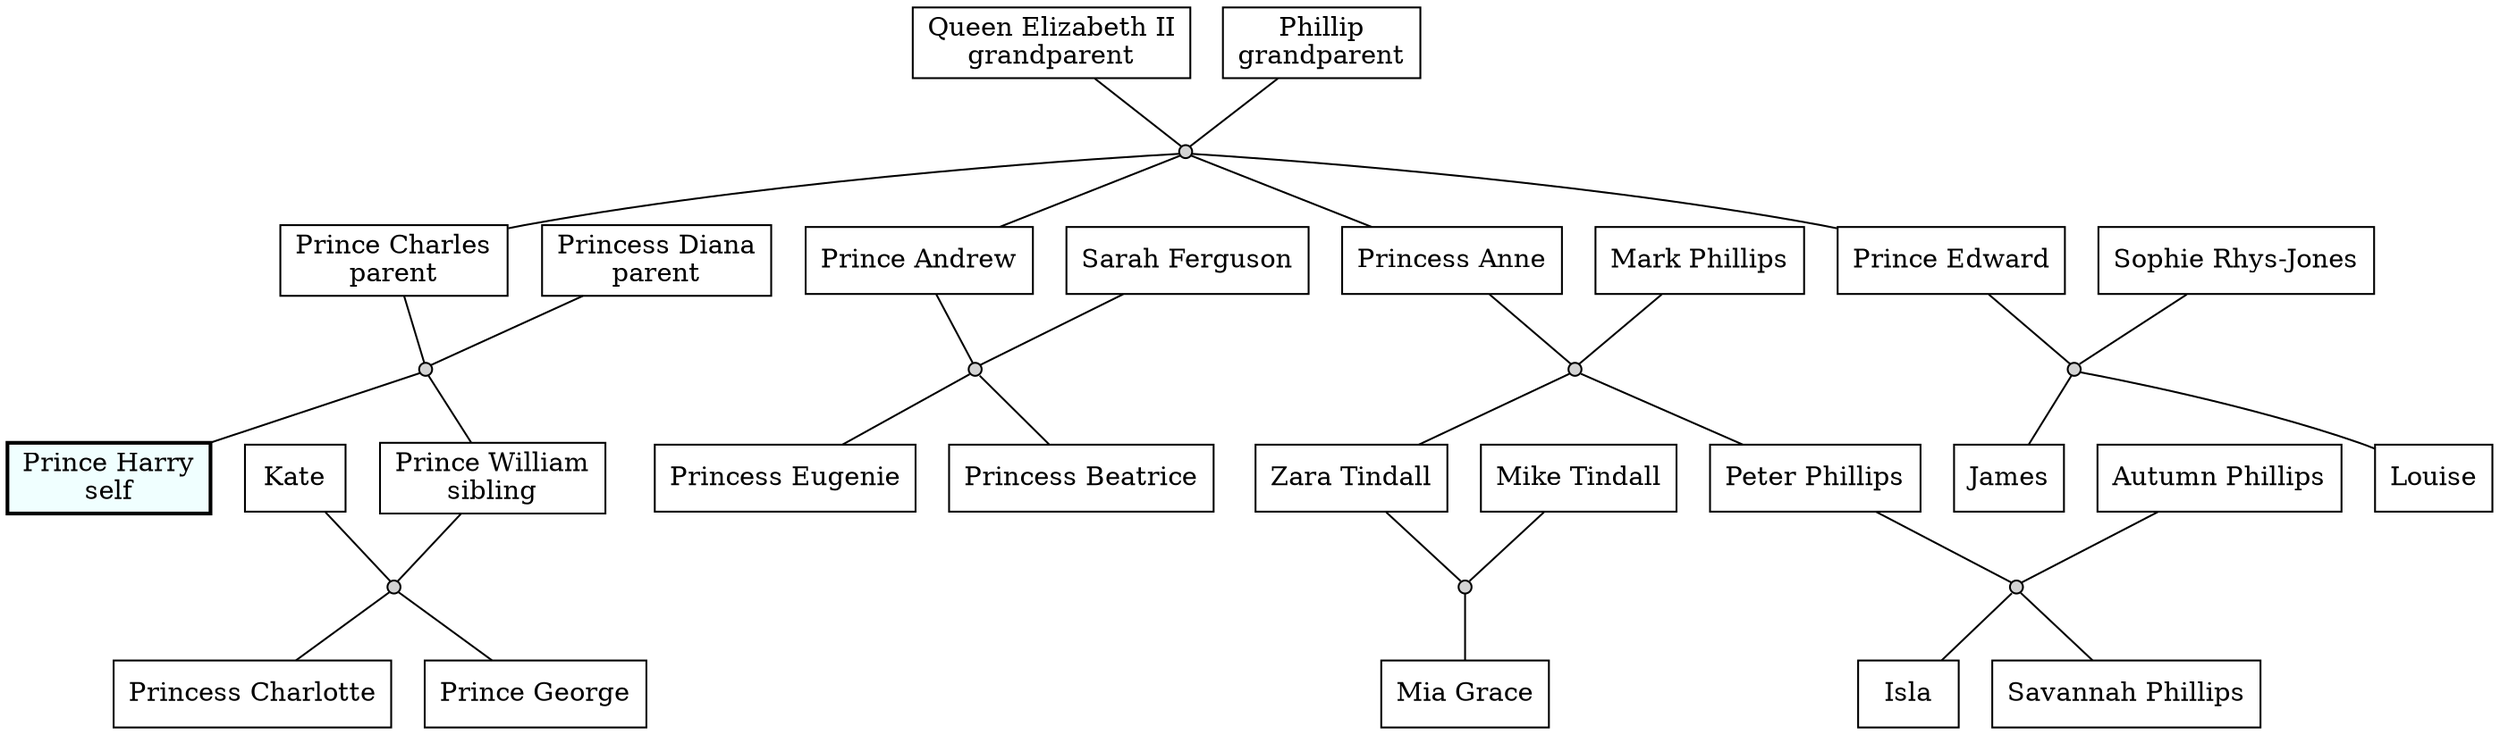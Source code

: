 graph {
"0x7ffd9b6207c0" [shape=box, label="Queen Elizabeth II\ngrandparent", style=filled, fillcolor=white];
"0x7ffd9b6207c0+0x7ffd9b620810"[shape=circle, style=filled, label="", height=0.1, width=0.1];
"0x7ffd9b620810" [shape=box, label="Phillip\ngrandparent", style=filled, fillcolor=white];
"0x7ffd9b620860" [shape=box, label="Prince Charles\nparent", style=filled, fillcolor=white];
"0x7ffd9b620860+0x7ffd9b6208b0"[shape=circle, style=filled, label="", height=0.1, width=0.1];
"0x7ffd9b6208b0" [shape=box, label="Princess Diana\nparent", style=filled, fillcolor=white];
"0x7ffd9b620900" [shape=box, label="Prince William\nsibling", style=filled, fillcolor=white];
"0x7ffd9b620900+0x7ffd9b620950"[shape=circle, style=filled, label="", height=0.1, width=0.1];
"0x7ffd9b620950" [shape=box, label="Kate", style=filled, fillcolor=white];
"0x7ffd9b6209a0" [shape=box, label="Prince George", style=filled, fillcolor=white];
"0x7ffd9b6209f0" [shape=box, label="Princess Charlotte", style=filled, fillcolor=white];
"0x7ffd9b620a40" [shape=box, label="Prince Harry\nself", style="bold, filled", fillcolor=azure1];
"0x7ffd9b620a90" [shape=box, label="Princess Anne", style=filled, fillcolor=white];
"0x7ffd9b620a90+0x7ffd9b620ae0"[shape=circle, style=filled, label="", height=0.1, width=0.1];
"0x7ffd9b620ae0" [shape=box, label="Mark Phillips", style=filled, fillcolor=white];
"0x7ffd9b620b30" [shape=box, label="Peter Phillips", style=filled, fillcolor=white];
"0x7ffd9b620b30+0x7ffd9b620bd0"[shape=circle, style=filled, label="", height=0.1, width=0.1];
"0x7ffd9b620b80" [shape=box, label="Zara Tindall", style=filled, fillcolor=white];
"0x7ffd9b620b80+0x7ffd9b620cc0"[shape=circle, style=filled, label="", height=0.1, width=0.1];
"0x7ffd9b620bd0" [shape=box, label="Autumn Phillips", style=filled, fillcolor=white];
"0x7ffd9b620c20" [shape=box, label="Savannah Phillips", style=filled, fillcolor=white];
"0x7ffd9b620c70" [shape=box, label="Isla", style=filled, fillcolor=white];
"0x7ffd9b620cc0" [shape=box, label="Mike Tindall", style=filled, fillcolor=white];
"0x7ffd9b620d10" [shape=box, label="Mia Grace", style=filled, fillcolor=white];
"0x7ffd9b620d60" [shape=box, label="Prince Andrew", style=filled, fillcolor=white];
"0x7ffd9b620d60+0x7ffd9b620db0"[shape=circle, style=filled, label="", height=0.1, width=0.1];
"0x7ffd9b620db0" [shape=box, label="Sarah Ferguson", style=filled, fillcolor=white];
"0x7ffd9b620e00" [shape=box, label="Princess Beatrice", style=filled, fillcolor=white];
"0x7ffd9b620e50" [shape=box, label="Princess Eugenie", style=filled, fillcolor=white];
"0x7ffd9b620ea0" [shape=box, label="Prince Edward", style=filled, fillcolor=white];
"0x7ffd9b620ea0+0x7ffd9b620ef0"[shape=circle, style=filled, label="", height=0.1, width=0.1];
"0x7ffd9b620ef0" [shape=box, label="Sophie Rhys-Jones", style=filled, fillcolor=white];
"0x7ffd9b620f40" [shape=box, label="Louise", style=filled, fillcolor=white];
"0x7ffd9b620f90" [shape=box, label="James", style=filled, fillcolor=white];
"0x7ffd9b620ea0+0x7ffd9b620ef0"--"0x7ffd9b620f40";
"0x7ffd9b620ef0"--"0x7ffd9b620ea0+0x7ffd9b620ef0";
"0x7ffd9b620ea0"--"0x7ffd9b620ea0+0x7ffd9b620ef0";
"0x7ffd9b620ea0+0x7ffd9b620ef0"--"0x7ffd9b620f90";
"0x7ffd9b620d60+0x7ffd9b620db0"--"0x7ffd9b620e00";
"0x7ffd9b620db0"--"0x7ffd9b620d60+0x7ffd9b620db0";
"0x7ffd9b620d60"--"0x7ffd9b620d60+0x7ffd9b620db0";
"0x7ffd9b620d60+0x7ffd9b620db0"--"0x7ffd9b620e50";
"0x7ffd9b620cc0"--"0x7ffd9b620b80+0x7ffd9b620cc0";
"0x7ffd9b620b80"--"0x7ffd9b620b80+0x7ffd9b620cc0";
"0x7ffd9b620b80+0x7ffd9b620cc0"--"0x7ffd9b620d10";
"0x7ffd9b620b30+0x7ffd9b620bd0"--"0x7ffd9b620c20";
"0x7ffd9b620bd0"--"0x7ffd9b620b30+0x7ffd9b620bd0";
"0x7ffd9b620b30"--"0x7ffd9b620b30+0x7ffd9b620bd0";
"0x7ffd9b620b30+0x7ffd9b620bd0"--"0x7ffd9b620c70";
"0x7ffd9b620a90+0x7ffd9b620ae0"--"0x7ffd9b620b30";
"0x7ffd9b620ae0"--"0x7ffd9b620a90+0x7ffd9b620ae0";
"0x7ffd9b620a90"--"0x7ffd9b620a90+0x7ffd9b620ae0";
"0x7ffd9b620a90+0x7ffd9b620ae0"--"0x7ffd9b620b80";
"0x7ffd9b6207c0+0x7ffd9b620810"--"0x7ffd9b620a90";
"0x7ffd9b6207c0+0x7ffd9b620810"--"0x7ffd9b620d60";
"0x7ffd9b6207c0+0x7ffd9b620810"--"0x7ffd9b620ea0";
"0x7ffd9b620900+0x7ffd9b620950"--"0x7ffd9b6209a0";
"0x7ffd9b620950"--"0x7ffd9b620900+0x7ffd9b620950";
"0x7ffd9b620900"--"0x7ffd9b620900+0x7ffd9b620950";
"0x7ffd9b620900+0x7ffd9b620950"--"0x7ffd9b6209f0";
"0x7ffd9b620860+0x7ffd9b6208b0"--"0x7ffd9b620900";
"0x7ffd9b620810"--"0x7ffd9b6207c0+0x7ffd9b620810";
"0x7ffd9b6207c0"--"0x7ffd9b6207c0+0x7ffd9b620810";
"0x7ffd9b6207c0+0x7ffd9b620810"--"0x7ffd9b620860";
"0x7ffd9b620860"--"0x7ffd9b620860+0x7ffd9b6208b0";
"0x7ffd9b6208b0"--"0x7ffd9b620860+0x7ffd9b6208b0";
"0x7ffd9b620860+0x7ffd9b6208b0"--"0x7ffd9b620a40";
}
